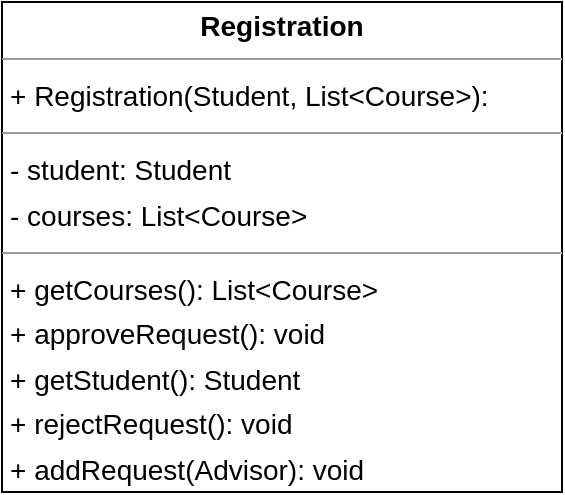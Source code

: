 <mxfile version="22.1.2" type="device">
  <diagram name="Sayfa -1" id="Z9WojtdSXdzsVU3dyJuf">
    <mxGraphModel dx="473" dy="514" grid="1" gridSize="10" guides="1" tooltips="1" connect="1" arrows="1" fold="1" page="1" pageScale="1" pageWidth="827" pageHeight="1169" math="0" shadow="0">
      <root>
        <mxCell id="0" />
        <mxCell id="1" parent="0" />
        <mxCell id="76fy_d3zNj0daBe-I5nt-1" value="&lt;p style=&quot;margin:0px;margin-top:4px;text-align:center;&quot;&gt;&lt;b&gt;Registration&lt;/b&gt;&lt;/p&gt;&lt;hr size=&quot;1&quot;/&gt;&lt;p style=&quot;margin:0 0 0 4px;line-height:1.6;&quot;&gt;+ Registration(Student, List&amp;lt;Course&amp;gt;): &lt;/p&gt;&lt;hr size=&quot;1&quot;/&gt;&lt;p style=&quot;margin:0 0 0 4px;line-height:1.6;&quot;&gt;- student: Student&lt;br/&gt;- courses: List&amp;lt;Course&amp;gt;&lt;/p&gt;&lt;hr size=&quot;1&quot;/&gt;&lt;p style=&quot;margin:0 0 0 4px;line-height:1.6;&quot;&gt;+ getCourses(): List&amp;lt;Course&amp;gt;&lt;br/&gt;+ approveRequest(): void&lt;br/&gt;+ getStudent(): Student&lt;br/&gt;+ rejectRequest(): void&lt;br/&gt;+ addRequest(Advisor): void&lt;/p&gt;" style="verticalAlign=top;align=left;overflow=fill;fontSize=14;fontFamily=Helvetica;html=1;rounded=0;shadow=0;comic=0;labelBackgroundColor=none;strokeWidth=1;" vertex="1" parent="1">
          <mxGeometry x="120" y="140" width="280" height="245" as="geometry" />
        </mxCell>
      </root>
    </mxGraphModel>
  </diagram>
</mxfile>
